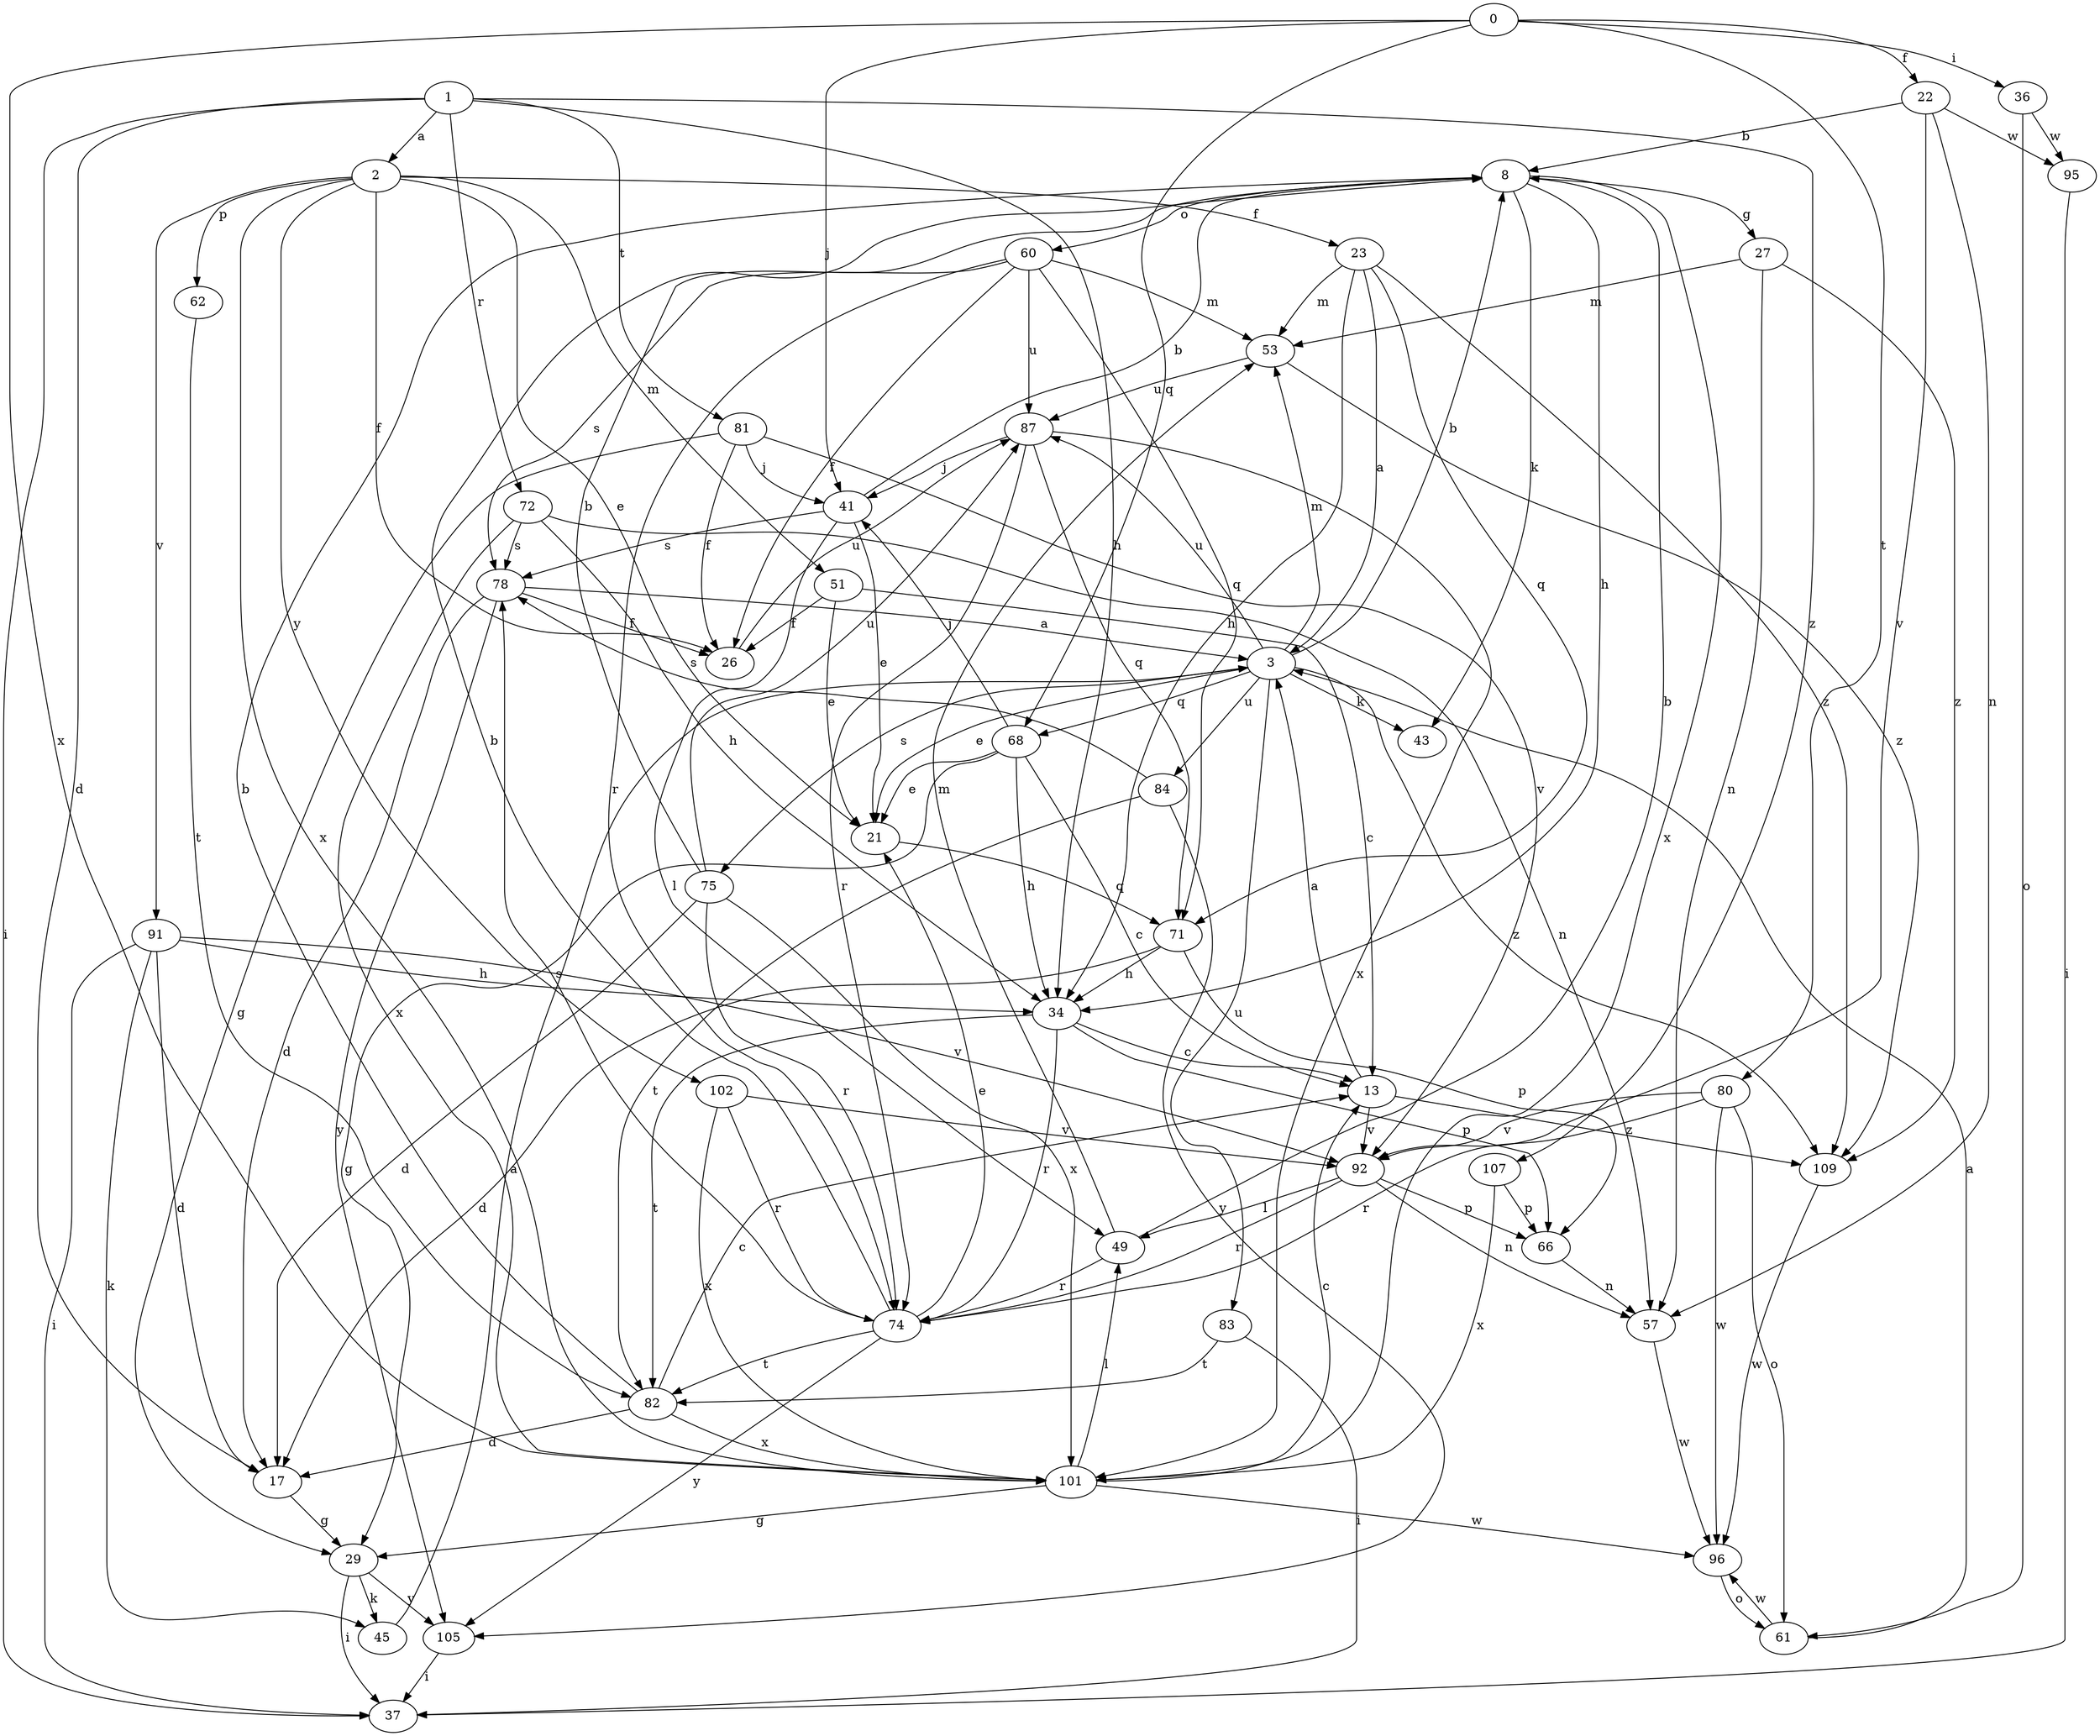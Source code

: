 strict digraph  {
0;
1;
2;
3;
8;
13;
17;
21;
22;
23;
26;
27;
29;
34;
36;
37;
41;
43;
45;
49;
51;
53;
57;
60;
61;
62;
66;
68;
71;
72;
74;
75;
78;
80;
81;
82;
83;
84;
87;
91;
92;
95;
96;
101;
102;
105;
107;
109;
0 -> 22  [label=f];
0 -> 36  [label=i];
0 -> 41  [label=j];
0 -> 68  [label=q];
0 -> 80  [label=t];
0 -> 101  [label=x];
1 -> 2  [label=a];
1 -> 17  [label=d];
1 -> 34  [label=h];
1 -> 37  [label=i];
1 -> 72  [label=r];
1 -> 81  [label=t];
1 -> 107  [label=z];
2 -> 21  [label=e];
2 -> 23  [label=f];
2 -> 26  [label=f];
2 -> 51  [label=m];
2 -> 62  [label=p];
2 -> 91  [label=v];
2 -> 101  [label=x];
2 -> 102  [label=y];
3 -> 8  [label=b];
3 -> 21  [label=e];
3 -> 43  [label=k];
3 -> 53  [label=m];
3 -> 68  [label=q];
3 -> 75  [label=s];
3 -> 83  [label=u];
3 -> 84  [label=u];
3 -> 87  [label=u];
3 -> 109  [label=z];
8 -> 27  [label=g];
8 -> 34  [label=h];
8 -> 43  [label=k];
8 -> 60  [label=o];
8 -> 101  [label=x];
13 -> 3  [label=a];
13 -> 92  [label=v];
13 -> 109  [label=z];
17 -> 29  [label=g];
21 -> 71  [label=q];
22 -> 8  [label=b];
22 -> 57  [label=n];
22 -> 92  [label=v];
22 -> 95  [label=w];
23 -> 3  [label=a];
23 -> 34  [label=h];
23 -> 53  [label=m];
23 -> 71  [label=q];
23 -> 109  [label=z];
26 -> 87  [label=u];
27 -> 53  [label=m];
27 -> 57  [label=n];
27 -> 109  [label=z];
29 -> 37  [label=i];
29 -> 45  [label=k];
29 -> 105  [label=y];
34 -> 13  [label=c];
34 -> 66  [label=p];
34 -> 74  [label=r];
34 -> 82  [label=t];
36 -> 61  [label=o];
36 -> 95  [label=w];
41 -> 8  [label=b];
41 -> 21  [label=e];
41 -> 49  [label=l];
41 -> 78  [label=s];
45 -> 3  [label=a];
49 -> 8  [label=b];
49 -> 53  [label=m];
49 -> 74  [label=r];
51 -> 13  [label=c];
51 -> 21  [label=e];
51 -> 26  [label=f];
53 -> 87  [label=u];
53 -> 109  [label=z];
57 -> 96  [label=w];
60 -> 26  [label=f];
60 -> 53  [label=m];
60 -> 71  [label=q];
60 -> 74  [label=r];
60 -> 78  [label=s];
60 -> 87  [label=u];
61 -> 3  [label=a];
61 -> 96  [label=w];
62 -> 82  [label=t];
66 -> 57  [label=n];
68 -> 13  [label=c];
68 -> 21  [label=e];
68 -> 29  [label=g];
68 -> 34  [label=h];
68 -> 41  [label=j];
71 -> 17  [label=d];
71 -> 34  [label=h];
71 -> 66  [label=p];
72 -> 34  [label=h];
72 -> 57  [label=n];
72 -> 78  [label=s];
72 -> 101  [label=x];
74 -> 8  [label=b];
74 -> 21  [label=e];
74 -> 78  [label=s];
74 -> 82  [label=t];
74 -> 105  [label=y];
75 -> 8  [label=b];
75 -> 17  [label=d];
75 -> 74  [label=r];
75 -> 87  [label=u];
75 -> 101  [label=x];
78 -> 3  [label=a];
78 -> 17  [label=d];
78 -> 26  [label=f];
78 -> 105  [label=y];
80 -> 61  [label=o];
80 -> 74  [label=r];
80 -> 92  [label=v];
80 -> 96  [label=w];
81 -> 26  [label=f];
81 -> 29  [label=g];
81 -> 41  [label=j];
81 -> 92  [label=v];
82 -> 8  [label=b];
82 -> 13  [label=c];
82 -> 17  [label=d];
82 -> 101  [label=x];
83 -> 37  [label=i];
83 -> 82  [label=t];
84 -> 78  [label=s];
84 -> 82  [label=t];
84 -> 105  [label=y];
87 -> 41  [label=j];
87 -> 71  [label=q];
87 -> 74  [label=r];
87 -> 101  [label=x];
91 -> 17  [label=d];
91 -> 34  [label=h];
91 -> 37  [label=i];
91 -> 45  [label=k];
91 -> 92  [label=v];
92 -> 49  [label=l];
92 -> 57  [label=n];
92 -> 66  [label=p];
92 -> 74  [label=r];
95 -> 37  [label=i];
96 -> 61  [label=o];
101 -> 13  [label=c];
101 -> 29  [label=g];
101 -> 49  [label=l];
101 -> 96  [label=w];
102 -> 74  [label=r];
102 -> 92  [label=v];
102 -> 101  [label=x];
105 -> 37  [label=i];
107 -> 66  [label=p];
107 -> 101  [label=x];
109 -> 96  [label=w];
}

